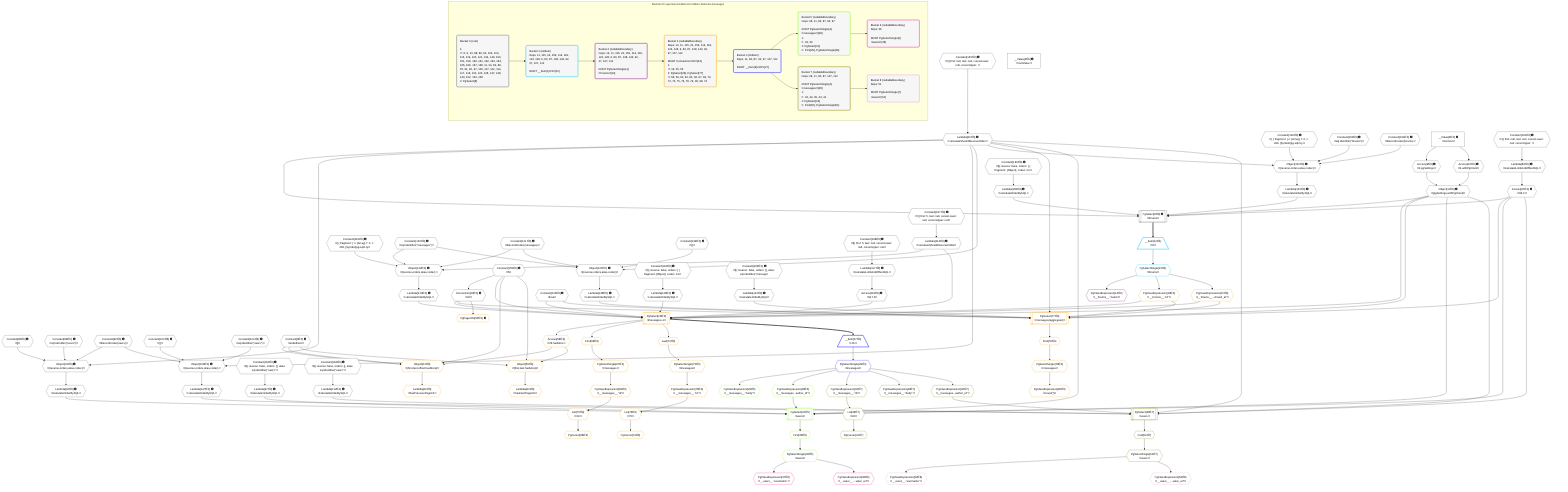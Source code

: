 %%{init: {'themeVariables': { 'fontSize': '12px'}}}%%
graph TD
    classDef path fill:#eee,stroke:#000,color:#000
    classDef plan fill:#fff,stroke-width:1px,color:#000
    classDef itemplan fill:#fff,stroke-width:2px,color:#000
    classDef unbatchedplan fill:#dff,stroke-width:1px,color:#000
    classDef sideeffectplan fill:#fcc,stroke-width:2px,color:#000
    classDef bucket fill:#f6f6f6,color:#000,stroke-width:2px,text-align:left


    %% plan dependencies
    PgSelect8[["PgSelect[8∈0] ➊<br />ᐸforumsᐳ"]]:::plan
    Object11{{"Object[11∈0] ➊<br />ᐸ{pgSettings,withPgClient}ᐳ"}}:::plan
    Lambda83{{"Lambda[83∈0] ➊<br />ᐸcalculateShouldReverseOrderᐳ"}}:::plan
    Access87{{"Access[87∈0] ➊<br />ᐸ86.0ᐳ"}}:::plan
    Lambda153{{"Lambda[153∈0] ➊<br />ᐸcalculateOrderBySQLᐳ"}}:::plan
    Lambda158{{"Lambda[158∈0] ➊<br />ᐸcalculateOrderBySQLᐳ"}}:::plan
    Object11 & Lambda83 & Access87 & Lambda153 & Lambda158 --> PgSelect8
    Object91{{"Object[91∈0] ➊<br />ᐸ{reverse,orders,alias,codec}ᐳ"}}:::plan
    Constant88{{"Constant[88∈0] ➊<br />ᐸ[]ᐳ"}}:::plan
    Constant89{{"Constant[89∈0] ➊<br />ᐸsql.identifier(”users”)ᐳ"}}:::plan
    Constant90{{"Constant[90∈0] ➊<br />ᐸRecordCodec(users)ᐳ"}}:::plan
    Lambda83 & Constant88 & Constant89 & Constant90 --> Object91
    Object106{{"Object[106∈0] ➊<br />ᐸ{reverse,orders,alias,codec}ᐳ"}}:::plan
    Constant103{{"Constant[103∈0] ➊<br />ᐸ[]ᐳ"}}:::plan
    Constant104{{"Constant[104∈0] ➊<br />ᐸsql.identifier(”users”)ᐳ"}}:::plan
    Lambda83 & Constant103 & Constant104 & Constant90 --> Object106
    Object122{{"Object[122∈0] ➊<br />ᐸ{reverse,orders,alias,codec}ᐳ"}}:::plan
    Lambda114{{"Lambda[114∈0] ➊<br />ᐸcalculateShouldReverseOrderᐳ"}}:::plan
    Constant119{{"Constant[119∈0] ➊<br />ᐸ[ { fragment: { n: [Array], f: 0, c: 266, [Symbol(pg-sql2-tyᐳ"}}:::plan
    Constant120{{"Constant[120∈0] ➊<br />ᐸsql.identifier(”messages”)ᐳ"}}:::plan
    Constant121{{"Constant[121∈0] ➊<br />ᐸRecordCodec(messages)ᐳ"}}:::plan
    Lambda114 & Constant119 & Constant120 & Constant121 --> Object122
    Object137{{"Object[137∈0] ➊<br />ᐸ{reverse,orders,alias,codec}ᐳ"}}:::plan
    Constant134{{"Constant[134∈0] ➊<br />ᐸ[]ᐳ"}}:::plan
    Lambda83 & Constant134 & Constant120 & Constant121 --> Object137
    Object152{{"Object[152∈0] ➊<br />ᐸ{reverse,orders,alias,codec}ᐳ"}}:::plan
    Constant149{{"Constant[149∈0] ➊<br />ᐸ[ { fragment: { n: [Array], f: 0, c: 266, [Symbol(pg-sql2-tyᐳ"}}:::plan
    Constant150{{"Constant[150∈0] ➊<br />ᐸsql.identifier(”forums”)ᐳ"}}:::plan
    Constant151{{"Constant[151∈0] ➊<br />ᐸRecordCodec(forums)ᐳ"}}:::plan
    Lambda83 & Constant149 & Constant150 & Constant151 --> Object152
    Access9{{"Access[9∈0] ➊<br />ᐸ2.pgSettingsᐳ"}}:::plan
    Access10{{"Access[10∈0] ➊<br />ᐸ2.withPgClientᐳ"}}:::plan
    Access9 & Access10 --> Object11
    __Value2["__Value[2∈0] ➊<br />ᐸcontextᐳ"]:::plan
    __Value2 --> Access9
    __Value2 --> Access10
    Connection24{{"Connection[24∈0] ➊<br />ᐸ20ᐳ"}}:::plan
    Constant159{{"Constant[159∈0] ➊<br />ᐸ5ᐳ"}}:::plan
    Constant159 --> Connection24
    Constant160{{"Constant[160∈0] ➊<br />ᐸ§{ first: null, last: null, cursorLower: null, cursorUpper: ᐳ"}}:::plan
    Constant160 --> Lambda83
    Lambda86{{"Lambda[86∈0] ➊<br />ᐸcalculateLimitAndOffsetSQLᐳ"}}:::plan
    Constant161{{"Constant[161∈0] ➊<br />ᐸ§{ first: null, last: null, cursorLower: null, cursorUpper: ᐳ"}}:::plan
    Constant161 --> Lambda86
    Lambda86 --> Access87
    Lambda92{{"Lambda[92∈0] ➊<br />ᐸcalculateOrderBySQLᐳ"}}:::plan
    Object91 --> Lambda92
    Lambda97{{"Lambda[97∈0] ➊<br />ᐸcalculateOrderBySQLᐳ"}}:::plan
    Constant162{{"Constant[162∈0] ➊<br />ᐸ§{ reverse: false, orders: [], alias: sql.identifier(”users”ᐳ"}}:::plan
    Constant162 --> Lambda97
    Lambda107{{"Lambda[107∈0] ➊<br />ᐸcalculateOrderBySQLᐳ"}}:::plan
    Object106 --> Lambda107
    Lambda112{{"Lambda[112∈0] ➊<br />ᐸcalculateOrderBySQLᐳ"}}:::plan
    Constant163{{"Constant[163∈0] ➊<br />ᐸ§{ reverse: false, orders: [], alias: sql.identifier(”users”ᐳ"}}:::plan
    Constant163 --> Lambda112
    Constant167{{"Constant[167∈0] ➊<br />ᐸ§{ first: 5, last: null, cursorLower: null, cursorUpper: nulᐳ"}}:::plan
    Constant167 --> Lambda114
    Lambda117{{"Lambda[117∈0] ➊<br />ᐸcalculateLimitAndOffsetSQLᐳ"}}:::plan
    Constant168{{"Constant[168∈0] ➊<br />ᐸ§{ first: 5, last: null, cursorLower: null, cursorUpper: nulᐳ"}}:::plan
    Constant168 --> Lambda117
    Access118{{"Access[118∈0] ➊<br />ᐸ117.0ᐳ"}}:::plan
    Lambda117 --> Access118
    Lambda123{{"Lambda[123∈0] ➊<br />ᐸcalculateOrderBySQLᐳ"}}:::plan
    Object122 --> Lambda123
    Lambda128{{"Lambda[128∈0] ➊<br />ᐸcalculateOrderBySQLᐳ"}}:::plan
    Constant164{{"Constant[164∈0] ➊<br />ᐸ§{ reverse: false, orders: [ { fragment: [Object], codec: Coᐳ"}}:::plan
    Constant164 --> Lambda128
    Lambda138{{"Lambda[138∈0] ➊<br />ᐸcalculateOrderBySQLᐳ"}}:::plan
    Object137 --> Lambda138
    Lambda143{{"Lambda[143∈0] ➊<br />ᐸcalculateOrderBySQLᐳ"}}:::plan
    Constant165{{"Constant[165∈0] ➊<br />ᐸ§{ reverse: false, orders: [], alias: sql.identifier(”messagᐳ"}}:::plan
    Constant165 --> Lambda143
    Object152 --> Lambda153
    Constant166{{"Constant[166∈0] ➊<br />ᐸ§{ reverse: false, orders: [ { fragment: [Object], codec: Coᐳ"}}:::plan
    Constant166 --> Lambda158
    __Value4["__Value[4∈0] ➊<br />ᐸrootValueᐳ"]:::plan
    Constant6{{"Constant[6∈0] ➊<br />ᐸundefinedᐳ"}}:::plan
    Constant115{{"Constant[115∈0] ➊<br />ᐸtrueᐳ"}}:::plan
    __Item12[/"__Item[12∈1]<br />ᐸ8ᐳ"\]:::itemplan
    PgSelect8 ==> __Item12
    PgSelectSingle13{{"PgSelectSingle[13∈1]<br />ᐸforumsᐳ"}}:::plan
    __Item12 --> PgSelectSingle13
    PgClassExpression14{{"PgClassExpression[14∈2]<br />ᐸ__forums__.”name”ᐳ"}}:::plan
    PgSelectSingle13 --> PgClassExpression14
    PgSelect26[["PgSelect[26∈3]<br />ᐸmessages+1ᐳ"]]:::plan
    PgClassExpression19{{"PgClassExpression[19∈3]<br />ᐸ__forums__.”id”ᐳ"}}:::plan
    PgClassExpression25{{"PgClassExpression[25∈3]<br />ᐸ__forums__...chived_at”ᐳ"}}:::plan
    Object11 & PgClassExpression19 & Constant115 & PgClassExpression25 & Connection24 & Constant159 & Lambda114 & Access118 & Lambda123 & Lambda128 --> PgSelect26
    PgSelect77[["PgSelect[77∈3]<br />ᐸmessages(aggregate)ᐳ"]]:::plan
    Object11 & PgClassExpression19 & Constant115 & PgClassExpression25 & Connection24 & Lambda83 & Access87 & Lambda138 & Lambda143 --> PgSelect77
    Object63{{"Object[63∈3]<br />ᐸ{first,last,offset,hasMore}ᐳ"}}:::plan
    Access58{{"Access[58∈3]<br />ᐸ26.hasMoreᐳ"}}:::plan
    Constant159 & Constant6 & Constant6 & Access58 --> Object63
    Object59{{"Object[59∈3]<br />ᐸ{first,last,hasMore}ᐳ"}}:::plan
    Constant159 & Constant6 & Access58 --> Object59
    PgSelectSingle13 --> PgClassExpression19
    PgSelectSingle13 --> PgClassExpression25
    PgPageInfo55{{"PgPageInfo[55∈3] ➊"}}:::plan
    Connection24 --> PgPageInfo55
    PgSelect26 --> Access58
    Lambda60{{"Lambda[60∈3]<br />ᐸhasNextPageCbᐳ"}}:::plan
    Object59 --> Lambda60
    Lambda64{{"Lambda[64∈3]<br />ᐸhasPreviousPageCbᐳ"}}:::plan
    Object63 --> Lambda64
    First66{{"First[66∈3]"}}:::plan
    PgSelect26 --> First66
    PgSelectSingle67{{"PgSelectSingle[67∈3]<br />ᐸmessagesᐳ"}}:::plan
    First66 --> PgSelectSingle67
    PgCursor68{{"PgCursor[68∈3]"}}:::plan
    List70{{"List[70∈3]<br />ᐸ69ᐳ"}}:::plan
    List70 --> PgCursor68
    PgClassExpression69{{"PgClassExpression[69∈3]<br />ᐸ__messages__.”id”ᐳ"}}:::plan
    PgSelectSingle67 --> PgClassExpression69
    PgClassExpression69 --> List70
    Last72{{"Last[72∈3]"}}:::plan
    PgSelect26 --> Last72
    PgSelectSingle73{{"PgSelectSingle[73∈3]<br />ᐸmessagesᐳ"}}:::plan
    Last72 --> PgSelectSingle73
    PgCursor74{{"PgCursor[74∈3]"}}:::plan
    List76{{"List[76∈3]<br />ᐸ75ᐳ"}}:::plan
    List76 --> PgCursor74
    PgClassExpression75{{"PgClassExpression[75∈3]<br />ᐸ__messages__.”id”ᐳ"}}:::plan
    PgSelectSingle73 --> PgClassExpression75
    PgClassExpression75 --> List76
    First78{{"First[78∈3]"}}:::plan
    PgSelect77 --> First78
    PgSelectSingle79{{"PgSelectSingle[79∈3]<br />ᐸmessagesᐳ"}}:::plan
    First78 --> PgSelectSingle79
    PgClassExpression80{{"PgClassExpression[80∈3]<br />ᐸcount(*)ᐳ"}}:::plan
    PgSelectSingle79 --> PgClassExpression80
    __Item27[/"__Item[27∈4]<br />ᐸ26ᐳ"\]:::itemplan
    PgSelect26 ==> __Item27
    PgSelectSingle28{{"PgSelectSingle[28∈4]<br />ᐸmessagesᐳ"}}:::plan
    __Item27 --> PgSelectSingle28
    PgSelect31[["PgSelect[31∈5]<br />ᐸusersᐳ"]]:::plan
    PgClassExpression30{{"PgClassExpression[30∈5]<br />ᐸ__messages...author_id”ᐳ"}}:::plan
    Object11 & PgClassExpression30 & Lambda83 & Access87 & Lambda92 & Lambda97 --> PgSelect31
    PgClassExpression29{{"PgClassExpression[29∈5]<br />ᐸ__messages__.”body”ᐳ"}}:::plan
    PgSelectSingle28 --> PgClassExpression29
    PgSelectSingle28 --> PgClassExpression30
    First35{{"First[35∈5]"}}:::plan
    PgSelect31 --> First35
    PgSelectSingle36{{"PgSelectSingle[36∈5]<br />ᐸusersᐳ"}}:::plan
    First35 --> PgSelectSingle36
    PgClassExpression37{{"PgClassExpression[37∈6]<br />ᐸ__users__.”username”ᐳ"}}:::plan
    PgSelectSingle36 --> PgClassExpression37
    PgClassExpression38{{"PgClassExpression[38∈6]<br />ᐸ__users__....vatar_url”ᐳ"}}:::plan
    PgSelectSingle36 --> PgClassExpression38
    PgSelect46[["PgSelect[46∈7]<br />ᐸusersᐳ"]]:::plan
    PgClassExpression45{{"PgClassExpression[45∈7]<br />ᐸ__messages...author_id”ᐳ"}}:::plan
    Object11 & PgClassExpression45 & Lambda83 & Access87 & Lambda107 & Lambda112 --> PgSelect46
    PgCursor41{{"PgCursor[41∈7]"}}:::plan
    List43{{"List[43∈7]<br />ᐸ42ᐳ"}}:::plan
    List43 --> PgCursor41
    PgClassExpression42{{"PgClassExpression[42∈7]<br />ᐸ__messages__.”id”ᐳ"}}:::plan
    PgSelectSingle28 --> PgClassExpression42
    PgClassExpression42 --> List43
    PgClassExpression44{{"PgClassExpression[44∈7]<br />ᐸ__messages__.”body”ᐳ"}}:::plan
    PgSelectSingle28 --> PgClassExpression44
    PgSelectSingle28 --> PgClassExpression45
    First50{{"First[50∈7]"}}:::plan
    PgSelect46 --> First50
    PgSelectSingle51{{"PgSelectSingle[51∈7]<br />ᐸusersᐳ"}}:::plan
    First50 --> PgSelectSingle51
    PgClassExpression52{{"PgClassExpression[52∈8]<br />ᐸ__users__.”username”ᐳ"}}:::plan
    PgSelectSingle51 --> PgClassExpression52
    PgClassExpression53{{"PgClassExpression[53∈8]<br />ᐸ__users__....vatar_url”ᐳ"}}:::plan
    PgSelectSingle51 --> PgClassExpression53

    %% define steps

    subgraph "Buckets for queries/conditions/condition-featured-messages"
    Bucket0("Bucket 0 (root)<br /><br />1: <br />ᐳ: 6, 9, 10, 88, 89, 90, 103, 104, 115, 119, 120, 121, 134, 149, 150, 151, 159, 160, 161, 162, 163, 164, 165, 166, 167, 168, 11, 24, 83, 86, 87, 91, 92, 97, 106, 107, 112, 114, 117, 118, 122, 123, 128, 137, 138, 143, 152, 153, 158<br />2: PgSelect[8]"):::bucket
    classDef bucket0 stroke:#696969
    class Bucket0,__Value2,__Value4,Constant6,PgSelect8,Access9,Access10,Object11,Connection24,Lambda83,Lambda86,Access87,Constant88,Constant89,Constant90,Object91,Lambda92,Lambda97,Constant103,Constant104,Object106,Lambda107,Lambda112,Lambda114,Constant115,Lambda117,Access118,Constant119,Constant120,Constant121,Object122,Lambda123,Lambda128,Constant134,Object137,Lambda138,Lambda143,Constant149,Constant150,Constant151,Object152,Lambda153,Lambda158,Constant159,Constant160,Constant161,Constant162,Constant163,Constant164,Constant165,Constant166,Constant167,Constant168 bucket0
    Bucket1("Bucket 1 (listItem)<br />Deps: 11, 115, 24, 159, 114, 118, 123, 128, 6, 83, 87, 138, 143, 92, 97, 107, 112<br /><br />ROOT __Item{1}ᐸ8ᐳ[12]"):::bucket
    classDef bucket1 stroke:#00bfff
    class Bucket1,__Item12,PgSelectSingle13 bucket1
    Bucket2("Bucket 2 (nullableBoundary)<br />Deps: 13, 11, 115, 24, 159, 114, 118, 123, 128, 6, 83, 87, 138, 143, 92, 97, 107, 112<br /><br />ROOT PgSelectSingle{1}ᐸforumsᐳ[13]"):::bucket
    classDef bucket2 stroke:#7f007f
    class Bucket2,PgClassExpression14 bucket2
    Bucket3("Bucket 3 (nullableBoundary)<br />Deps: 13, 11, 115, 24, 159, 114, 118, 123, 128, 6, 83, 87, 138, 143, 92, 97, 107, 112<br /><br />ROOT Connectionᐸ20ᐳ[24]<br />1: <br />ᐳ: 19, 25, 55<br />2: PgSelect[26], PgSelect[77]<br />ᐳ: 58, 59, 60, 63, 64, 66, 67, 69, 70, 72, 73, 75, 76, 78, 79, 80, 68, 74"):::bucket
    classDef bucket3 stroke:#ffa500
    class Bucket3,PgClassExpression19,PgClassExpression25,PgSelect26,PgPageInfo55,Access58,Object59,Lambda60,Object63,Lambda64,First66,PgSelectSingle67,PgCursor68,PgClassExpression69,List70,Last72,PgSelectSingle73,PgCursor74,PgClassExpression75,List76,PgSelect77,First78,PgSelectSingle79,PgClassExpression80 bucket3
    Bucket4("Bucket 4 (listItem)<br />Deps: 11, 83, 87, 92, 97, 107, 112<br /><br />ROOT __Item{4}ᐸ26ᐳ[27]"):::bucket
    classDef bucket4 stroke:#0000ff
    class Bucket4,__Item27,PgSelectSingle28 bucket4
    Bucket5("Bucket 5 (nullableBoundary)<br />Deps: 28, 11, 83, 87, 92, 97<br /><br />ROOT PgSelectSingle{4}ᐸmessagesᐳ[28]<br />1: <br />ᐳ: 29, 30<br />2: PgSelect[31]<br />ᐳ: First[35], PgSelectSingle[36]"):::bucket
    classDef bucket5 stroke:#7fff00
    class Bucket5,PgClassExpression29,PgClassExpression30,PgSelect31,First35,PgSelectSingle36 bucket5
    Bucket6("Bucket 6 (nullableBoundary)<br />Deps: 36<br /><br />ROOT PgSelectSingle{5}ᐸusersᐳ[36]"):::bucket
    classDef bucket6 stroke:#ff1493
    class Bucket6,PgClassExpression37,PgClassExpression38 bucket6
    Bucket7("Bucket 7 (nullableBoundary)<br />Deps: 28, 11, 83, 87, 107, 112<br /><br />ROOT PgSelectSingle{4}ᐸmessagesᐳ[28]<br />1: <br />ᐳ: 42, 44, 45, 43, 41<br />2: PgSelect[46]<br />ᐳ: First[50], PgSelectSingle[51]"):::bucket
    classDef bucket7 stroke:#808000
    class Bucket7,PgCursor41,PgClassExpression42,List43,PgClassExpression44,PgClassExpression45,PgSelect46,First50,PgSelectSingle51 bucket7
    Bucket8("Bucket 8 (nullableBoundary)<br />Deps: 51<br /><br />ROOT PgSelectSingle{7}ᐸusersᐳ[51]"):::bucket
    classDef bucket8 stroke:#dda0dd
    class Bucket8,PgClassExpression52,PgClassExpression53 bucket8
    Bucket0 --> Bucket1
    Bucket1 --> Bucket2
    Bucket2 --> Bucket3
    Bucket3 --> Bucket4
    Bucket4 --> Bucket5 & Bucket7
    Bucket5 --> Bucket6
    Bucket7 --> Bucket8
    end
